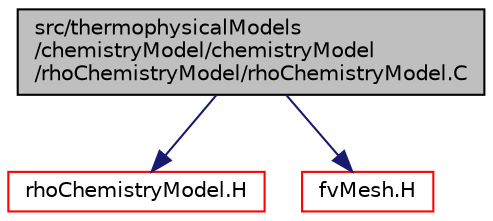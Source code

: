 digraph "src/thermophysicalModels/chemistryModel/chemistryModel/rhoChemistryModel/rhoChemistryModel.C"
{
  bgcolor="transparent";
  edge [fontname="Helvetica",fontsize="10",labelfontname="Helvetica",labelfontsize="10"];
  node [fontname="Helvetica",fontsize="10",shape=record];
  Node0 [label="src/thermophysicalModels\l/chemistryModel/chemistryModel\l/rhoChemistryModel/rhoChemistryModel.C",height=0.2,width=0.4,color="black", fillcolor="grey75", style="filled", fontcolor="black"];
  Node0 -> Node1 [color="midnightblue",fontsize="10",style="solid",fontname="Helvetica"];
  Node1 [label="rhoChemistryModel.H",height=0.2,width=0.4,color="red",URL="$a15830.html"];
  Node0 -> Node204 [color="midnightblue",fontsize="10",style="solid",fontname="Helvetica"];
  Node204 [label="fvMesh.H",height=0.2,width=0.4,color="red",URL="$a03719.html"];
}
